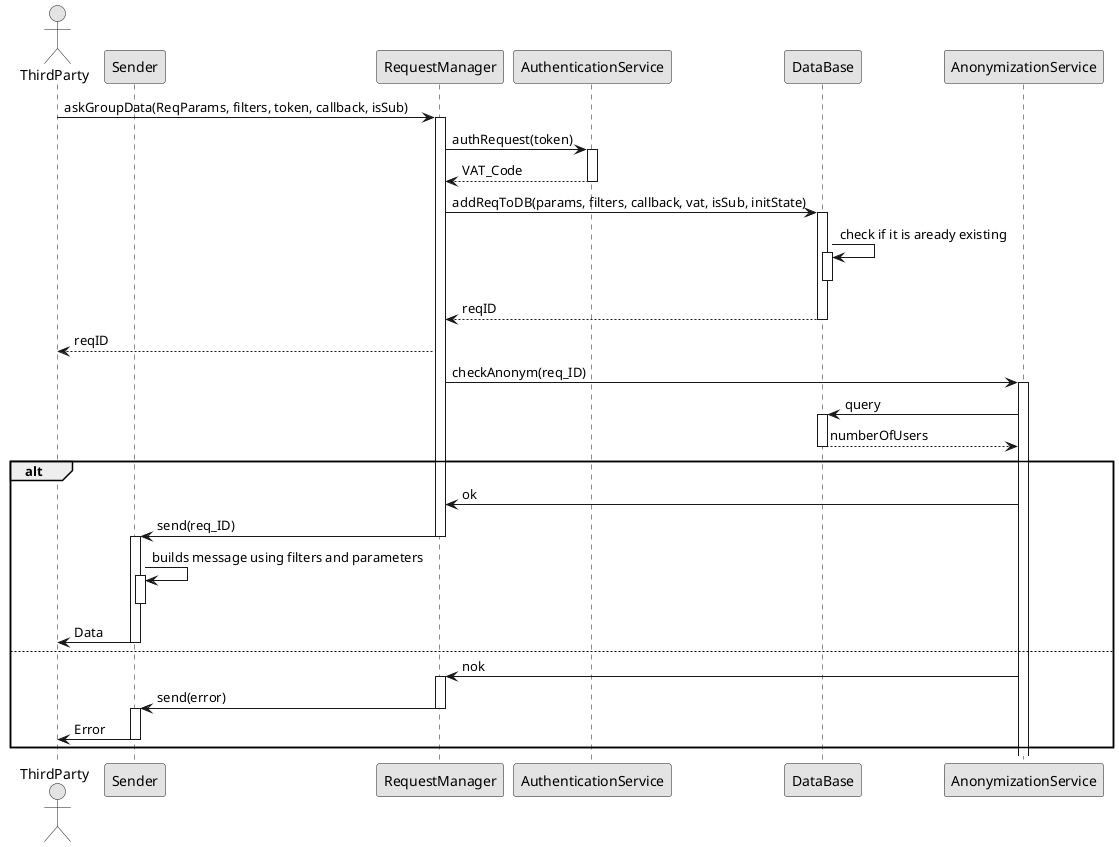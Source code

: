 @startuml
skinparam monochrome true
actor ThirdParty as TP
participant Sender as SND
participant RequestManager as REQ
participant AuthenticationService as AUTH
participant DataBase as DB
participant AnonymizationService as NOT

TP -> REQ : askGroupData(ReqParams, filters, token, callback, isSub)
activate REQ
REQ -> AUTH: authRequest(token)
activate AUTH
AUTH --> REQ: VAT_Code
deactivate AUTH


REQ -> DB : addReqToDB(params, filters, callback, vat, isSub, initState)
activate DB
DB -> DB: check if it is aready existing
activate DB
deactivate DB
DB --> REQ : reqID
deactivate DB

REQ --> TP : reqID
REQ -> NOT : checkAnonym(req_ID)
activate NOT
NOT -> DB : query
activate DB
DB --> NOT : numberOfUsers
deactivate DB

alt
NOT -> REQ : ok
REQ -> SND : send(req_ID)
deactivate REQ
activate SND
SND -> SND : builds message using filters and parameters
activate SND
deactivate SND
SND -> TP: Data
deactivate SND

else

NOT -> REQ : nok
activate REQ
REQ -> SND : send(error)
deactivate REQ
activate SND
SND -> TP: Error
deactivate SND

end
@enduml